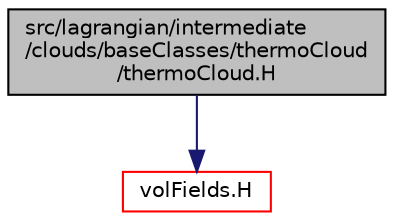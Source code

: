 digraph "src/lagrangian/intermediate/clouds/baseClasses/thermoCloud/thermoCloud.H"
{
  bgcolor="transparent";
  edge [fontname="Helvetica",fontsize="10",labelfontname="Helvetica",labelfontsize="10"];
  node [fontname="Helvetica",fontsize="10",shape=record];
  Node0 [label="src/lagrangian/intermediate\l/clouds/baseClasses/thermoCloud\l/thermoCloud.H",height=0.2,width=0.4,color="black", fillcolor="grey75", style="filled", fontcolor="black"];
  Node0 -> Node1 [color="midnightblue",fontsize="10",style="solid",fontname="Helvetica"];
  Node1 [label="volFields.H",height=0.2,width=0.4,color="red",URL="$a02912.html"];
}
